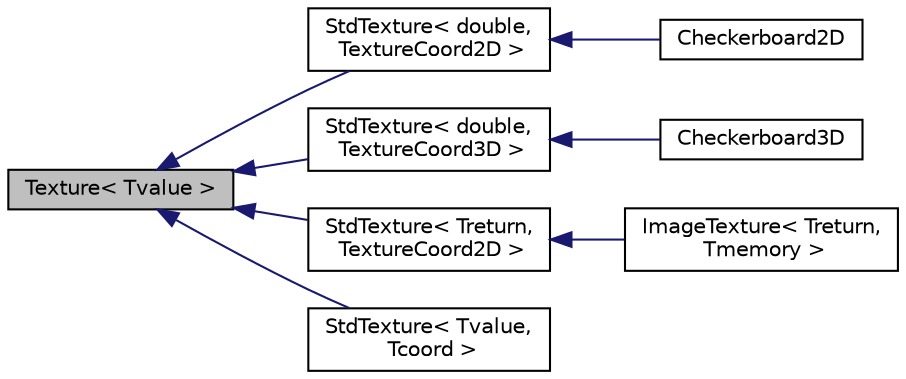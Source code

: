 digraph "Texture&lt; Tvalue &gt;"
{
 // LATEX_PDF_SIZE
  edge [fontname="Helvetica",fontsize="10",labelfontname="Helvetica",labelfontsize="10"];
  node [fontname="Helvetica",fontsize="10",shape="box"];
  rankdir="LR";
  Node1 [label="Texture\< Tvalue \>",height=0.2,width=0.4,color="black", fillcolor="grey75", style="filled", fontcolor="black",tooltip="Base class for all textures."];
  Node1 -> Node2 [dir="back",color="midnightblue",fontsize="10",style="solid"];
  Node2 [label="StdTexture\< double,\l TextureCoord2D \>",height=0.2,width=0.4,color="black", fillcolor="white", style="filled",URL="$class_std_texture.html",tooltip=" "];
  Node2 -> Node3 [dir="back",color="midnightblue",fontsize="10",style="solid"];
  Node3 [label="Checkerboard2D",height=0.2,width=0.4,color="black", fillcolor="white", style="filled",URL="$class_checkerboard2_d.html",tooltip="2D checkboard texture"];
  Node1 -> Node4 [dir="back",color="midnightblue",fontsize="10",style="solid"];
  Node4 [label="StdTexture\< double,\l TextureCoord3D \>",height=0.2,width=0.4,color="black", fillcolor="white", style="filled",URL="$class_std_texture.html",tooltip=" "];
  Node4 -> Node5 [dir="back",color="midnightblue",fontsize="10",style="solid"];
  Node5 [label="Checkerboard3D",height=0.2,width=0.4,color="black", fillcolor="white", style="filled",URL="$class_checkerboard3_d.html",tooltip="3D checkboard texture"];
  Node1 -> Node6 [dir="back",color="midnightblue",fontsize="10",style="solid"];
  Node6 [label="StdTexture\< Treturn,\l TextureCoord2D \>",height=0.2,width=0.4,color="black", fillcolor="white", style="filled",URL="$class_std_texture.html",tooltip=" "];
  Node6 -> Node7 [dir="back",color="midnightblue",fontsize="10",style="solid"];
  Node7 [label="ImageTexture\< Treturn,\l Tmemory \>",height=0.2,width=0.4,color="black", fillcolor="white", style="filled",URL="$class_image_texture.html",tooltip="Image-based texture."];
  Node1 -> Node8 [dir="back",color="midnightblue",fontsize="10",style="solid"];
  Node8 [label="StdTexture\< Tvalue,\l Tcoord \>",height=0.2,width=0.4,color="black", fillcolor="white", style="filled",URL="$class_std_texture.html",tooltip="StdTexture refers to textures that needs a texture mapping to generate Tcoord from Intersection."];
}
